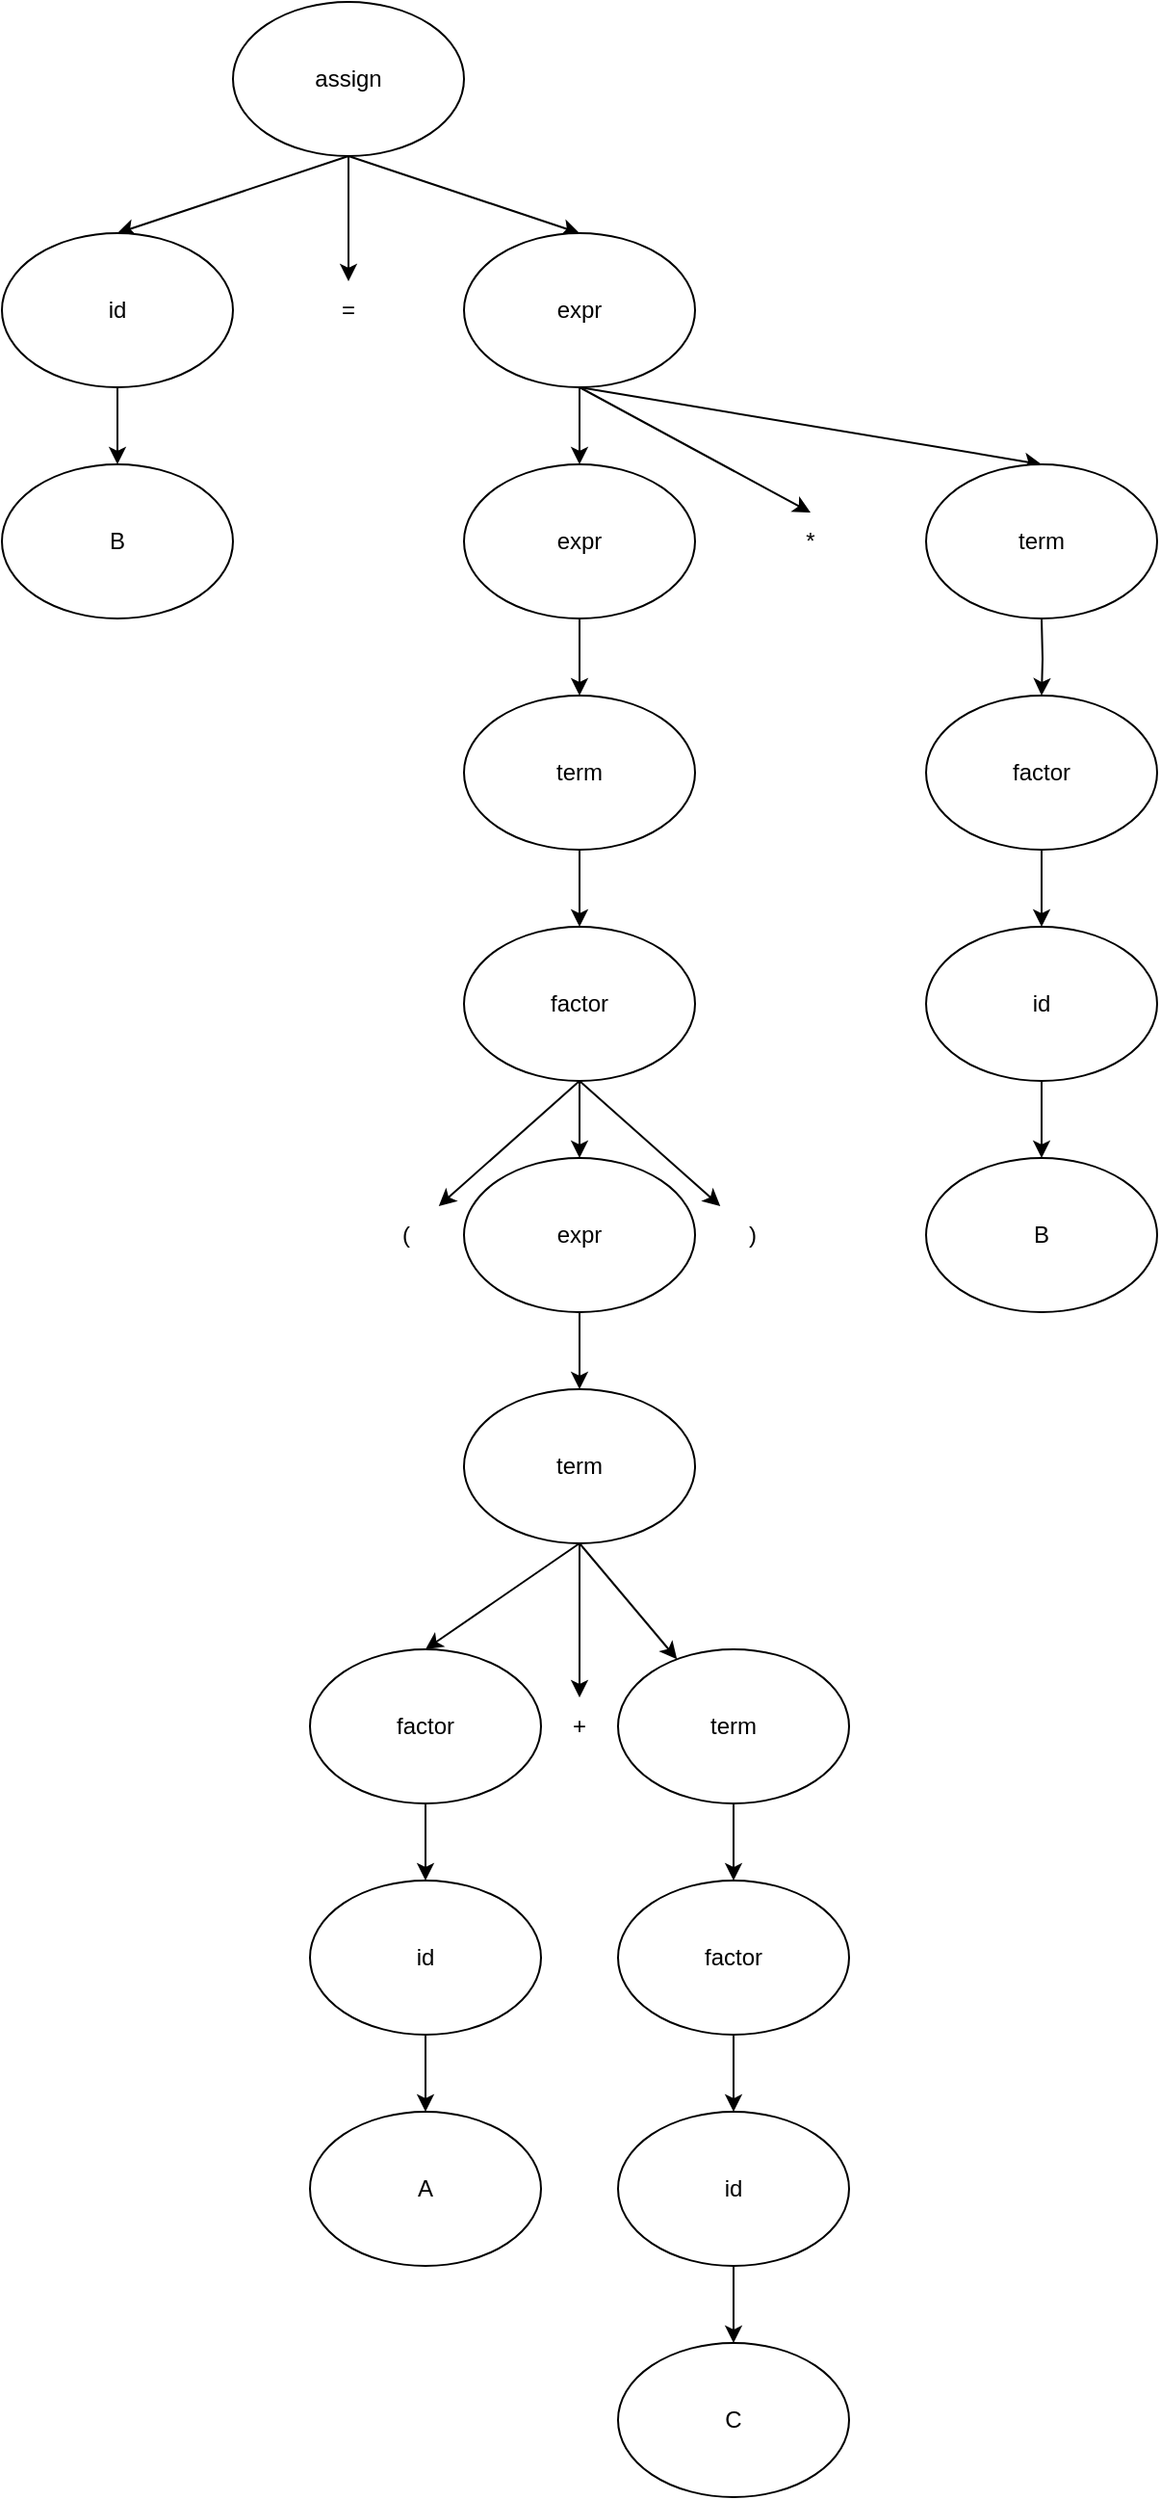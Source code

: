 <mxfile version="21.2.4" type="device">
  <diagram name="Page-1" id="_xwaJTRpMbaUmi0i6WAI">
    <mxGraphModel dx="1229" dy="505" grid="1" gridSize="10" guides="1" tooltips="1" connect="1" arrows="1" fold="1" page="1" pageScale="1" pageWidth="850" pageHeight="1100" math="0" shadow="0">
      <root>
        <mxCell id="0" />
        <mxCell id="1" parent="0" />
        <mxCell id="4VdPuWEmfIqCGyZleYvN-11" style="rounded=0;orthogonalLoop=1;jettySize=auto;html=1;exitX=0.5;exitY=1;exitDx=0;exitDy=0;entryX=0.5;entryY=0;entryDx=0;entryDy=0;" parent="1" source="4VdPuWEmfIqCGyZleYvN-1" target="4VdPuWEmfIqCGyZleYvN-2" edge="1">
          <mxGeometry relative="1" as="geometry" />
        </mxCell>
        <mxCell id="4VdPuWEmfIqCGyZleYvN-12" style="rounded=0;orthogonalLoop=1;jettySize=auto;html=1;exitX=0.5;exitY=1;exitDx=0;exitDy=0;entryX=0.5;entryY=0;entryDx=0;entryDy=0;" parent="1" source="4VdPuWEmfIqCGyZleYvN-1" target="4VdPuWEmfIqCGyZleYvN-3" edge="1">
          <mxGeometry relative="1" as="geometry" />
        </mxCell>
        <mxCell id="95rR9kIcngpdiVUw07pA-1" style="rounded=0;orthogonalLoop=1;jettySize=auto;html=1;exitX=0.5;exitY=1;exitDx=0;exitDy=0;entryX=0.5;entryY=0;entryDx=0;entryDy=0;" parent="1" source="4VdPuWEmfIqCGyZleYvN-1" target="4VdPuWEmfIqCGyZleYvN-5" edge="1">
          <mxGeometry relative="1" as="geometry" />
        </mxCell>
        <mxCell id="4VdPuWEmfIqCGyZleYvN-1" value="assign" style="ellipse;whiteSpace=wrap;html=1;" parent="1" vertex="1">
          <mxGeometry x="360" width="120" height="80" as="geometry" />
        </mxCell>
        <mxCell id="4VdPuWEmfIqCGyZleYvN-13" style="rounded=0;orthogonalLoop=1;jettySize=auto;html=1;exitX=0.5;exitY=1;exitDx=0;exitDy=0;entryX=0.5;entryY=0;entryDx=0;entryDy=0;" parent="1" source="4VdPuWEmfIqCGyZleYvN-2" target="4VdPuWEmfIqCGyZleYvN-6" edge="1">
          <mxGeometry relative="1" as="geometry" />
        </mxCell>
        <mxCell id="4VdPuWEmfIqCGyZleYvN-2" value="id" style="ellipse;whiteSpace=wrap;html=1;" parent="1" vertex="1">
          <mxGeometry x="240" y="120" width="120" height="80" as="geometry" />
        </mxCell>
        <mxCell id="4VdPuWEmfIqCGyZleYvN-14" style="rounded=0;orthogonalLoop=1;jettySize=auto;html=1;exitX=0.5;exitY=1;exitDx=0;exitDy=0;entryX=0.5;entryY=0;entryDx=0;entryDy=0;" parent="1" source="4VdPuWEmfIqCGyZleYvN-3" target="4VdPuWEmfIqCGyZleYvN-8" edge="1">
          <mxGeometry relative="1" as="geometry" />
        </mxCell>
        <mxCell id="4VdPuWEmfIqCGyZleYvN-15" style="rounded=0;orthogonalLoop=1;jettySize=auto;html=1;exitX=0.5;exitY=1;exitDx=0;exitDy=0;entryX=0.5;entryY=0;entryDx=0;entryDy=0;" parent="1" source="4VdPuWEmfIqCGyZleYvN-3" target="4VdPuWEmfIqCGyZleYvN-9" edge="1">
          <mxGeometry relative="1" as="geometry" />
        </mxCell>
        <mxCell id="95rR9kIcngpdiVUw07pA-2" style="rounded=0;orthogonalLoop=1;jettySize=auto;html=1;exitX=0.5;exitY=1;exitDx=0;exitDy=0;entryX=0.5;entryY=0;entryDx=0;entryDy=0;" parent="1" source="4VdPuWEmfIqCGyZleYvN-3" target="4VdPuWEmfIqCGyZleYvN-10" edge="1">
          <mxGeometry relative="1" as="geometry" />
        </mxCell>
        <mxCell id="4VdPuWEmfIqCGyZleYvN-3" value="expr" style="ellipse;whiteSpace=wrap;html=1;" parent="1" vertex="1">
          <mxGeometry x="480" y="120" width="120" height="80" as="geometry" />
        </mxCell>
        <mxCell id="4VdPuWEmfIqCGyZleYvN-5" value="=" style="text;html=1;strokeColor=none;fillColor=none;align=center;verticalAlign=middle;whiteSpace=wrap;rounded=0;" parent="1" vertex="1">
          <mxGeometry x="390" y="145" width="60" height="30" as="geometry" />
        </mxCell>
        <mxCell id="4VdPuWEmfIqCGyZleYvN-6" value="B" style="ellipse;whiteSpace=wrap;html=1;" parent="1" vertex="1">
          <mxGeometry x="240" y="240" width="120" height="80" as="geometry" />
        </mxCell>
        <mxCell id="4VdPuWEmfIqCGyZleYvN-22" style="edgeStyle=orthogonalEdgeStyle;rounded=0;orthogonalLoop=1;jettySize=auto;html=1;exitX=0.5;exitY=1;exitDx=0;exitDy=0;entryX=0.5;entryY=0;entryDx=0;entryDy=0;" parent="1" source="4VdPuWEmfIqCGyZleYvN-8" target="4VdPuWEmfIqCGyZleYvN-16" edge="1">
          <mxGeometry relative="1" as="geometry" />
        </mxCell>
        <mxCell id="4VdPuWEmfIqCGyZleYvN-8" value="expr" style="ellipse;whiteSpace=wrap;html=1;" parent="1" vertex="1">
          <mxGeometry x="480" y="240" width="120" height="80" as="geometry" />
        </mxCell>
        <mxCell id="4VdPuWEmfIqCGyZleYvN-9" value="term" style="ellipse;whiteSpace=wrap;html=1;" parent="1" vertex="1">
          <mxGeometry x="720" y="240" width="120" height="80" as="geometry" />
        </mxCell>
        <mxCell id="4VdPuWEmfIqCGyZleYvN-10" value="*" style="text;html=1;strokeColor=none;fillColor=none;align=center;verticalAlign=middle;whiteSpace=wrap;rounded=0;" parent="1" vertex="1">
          <mxGeometry x="630" y="265" width="60" height="30" as="geometry" />
        </mxCell>
        <mxCell id="4VdPuWEmfIqCGyZleYvN-23" style="edgeStyle=orthogonalEdgeStyle;rounded=0;orthogonalLoop=1;jettySize=auto;html=1;exitX=0.5;exitY=1;exitDx=0;exitDy=0;entryX=0.5;entryY=0;entryDx=0;entryDy=0;" parent="1" source="4VdPuWEmfIqCGyZleYvN-16" target="4VdPuWEmfIqCGyZleYvN-17" edge="1">
          <mxGeometry relative="1" as="geometry" />
        </mxCell>
        <mxCell id="4VdPuWEmfIqCGyZleYvN-16" value="term" style="ellipse;whiteSpace=wrap;html=1;" parent="1" vertex="1">
          <mxGeometry x="480" y="360" width="120" height="80" as="geometry" />
        </mxCell>
        <mxCell id="4VdPuWEmfIqCGyZleYvN-24" style="edgeStyle=orthogonalEdgeStyle;rounded=0;orthogonalLoop=1;jettySize=auto;html=1;exitX=0.5;exitY=1;exitDx=0;exitDy=0;entryX=0.5;entryY=0;entryDx=0;entryDy=0;" parent="1" source="4VdPuWEmfIqCGyZleYvN-17" target="4VdPuWEmfIqCGyZleYvN-18" edge="1">
          <mxGeometry relative="1" as="geometry" />
        </mxCell>
        <mxCell id="olXgmp2s7FZ5OCbK55xR-3" style="rounded=0;orthogonalLoop=1;jettySize=auto;html=1;exitX=0.5;exitY=1;exitDx=0;exitDy=0;" edge="1" parent="1" source="4VdPuWEmfIqCGyZleYvN-17" target="4VdPuWEmfIqCGyZleYvN-20">
          <mxGeometry relative="1" as="geometry" />
        </mxCell>
        <mxCell id="olXgmp2s7FZ5OCbK55xR-4" style="rounded=0;orthogonalLoop=1;jettySize=auto;html=1;exitX=0.5;exitY=1;exitDx=0;exitDy=0;" edge="1" parent="1" source="4VdPuWEmfIqCGyZleYvN-17" target="4VdPuWEmfIqCGyZleYvN-21">
          <mxGeometry relative="1" as="geometry" />
        </mxCell>
        <mxCell id="4VdPuWEmfIqCGyZleYvN-17" value="factor" style="ellipse;whiteSpace=wrap;html=1;" parent="1" vertex="1">
          <mxGeometry x="480" y="480" width="120" height="80" as="geometry" />
        </mxCell>
        <mxCell id="4VdPuWEmfIqCGyZleYvN-44" style="edgeStyle=orthogonalEdgeStyle;rounded=0;orthogonalLoop=1;jettySize=auto;html=1;exitX=0.5;exitY=1;exitDx=0;exitDy=0;entryX=0.5;entryY=0;entryDx=0;entryDy=0;" parent="1" source="4VdPuWEmfIqCGyZleYvN-18" target="4VdPuWEmfIqCGyZleYvN-25" edge="1">
          <mxGeometry relative="1" as="geometry" />
        </mxCell>
        <mxCell id="4VdPuWEmfIqCGyZleYvN-18" value="expr" style="ellipse;whiteSpace=wrap;html=1;" parent="1" vertex="1">
          <mxGeometry x="480" y="600" width="120" height="80" as="geometry" />
        </mxCell>
        <mxCell id="4VdPuWEmfIqCGyZleYvN-20" value="(" style="text;html=1;strokeColor=none;fillColor=none;align=center;verticalAlign=middle;whiteSpace=wrap;rounded=0;" parent="1" vertex="1">
          <mxGeometry x="420" y="625" width="60" height="30" as="geometry" />
        </mxCell>
        <mxCell id="4VdPuWEmfIqCGyZleYvN-21" value=")" style="text;html=1;strokeColor=none;fillColor=none;align=center;verticalAlign=middle;whiteSpace=wrap;rounded=0;" parent="1" vertex="1">
          <mxGeometry x="600" y="625" width="60" height="30" as="geometry" />
        </mxCell>
        <mxCell id="4VdPuWEmfIqCGyZleYvN-45" style="rounded=0;orthogonalLoop=1;jettySize=auto;html=1;exitX=0.5;exitY=1;exitDx=0;exitDy=0;" parent="1" source="4VdPuWEmfIqCGyZleYvN-25" target="4VdPuWEmfIqCGyZleYvN-28" edge="1">
          <mxGeometry relative="1" as="geometry" />
        </mxCell>
        <mxCell id="4VdPuWEmfIqCGyZleYvN-46" style="rounded=0;orthogonalLoop=1;jettySize=auto;html=1;exitX=0.5;exitY=1;exitDx=0;exitDy=0;entryX=0.5;entryY=0;entryDx=0;entryDy=0;" parent="1" source="4VdPuWEmfIqCGyZleYvN-25" target="4VdPuWEmfIqCGyZleYvN-31" edge="1">
          <mxGeometry relative="1" as="geometry" />
        </mxCell>
        <mxCell id="olXgmp2s7FZ5OCbK55xR-5" style="rounded=0;orthogonalLoop=1;jettySize=auto;html=1;exitX=0.5;exitY=1;exitDx=0;exitDy=0;entryX=0.5;entryY=0;entryDx=0;entryDy=0;" edge="1" parent="1" source="4VdPuWEmfIqCGyZleYvN-25" target="4VdPuWEmfIqCGyZleYvN-32">
          <mxGeometry relative="1" as="geometry" />
        </mxCell>
        <mxCell id="4VdPuWEmfIqCGyZleYvN-25" value="term" style="ellipse;whiteSpace=wrap;html=1;" parent="1" vertex="1">
          <mxGeometry x="480" y="720" width="120" height="80" as="geometry" />
        </mxCell>
        <mxCell id="4VdPuWEmfIqCGyZleYvN-48" value="" style="edgeStyle=orthogonalEdgeStyle;rounded=0;orthogonalLoop=1;jettySize=auto;html=1;" parent="1" source="4VdPuWEmfIqCGyZleYvN-28" target="4VdPuWEmfIqCGyZleYvN-33" edge="1">
          <mxGeometry relative="1" as="geometry" />
        </mxCell>
        <mxCell id="4VdPuWEmfIqCGyZleYvN-28" value="term" style="ellipse;whiteSpace=wrap;html=1;" parent="1" vertex="1">
          <mxGeometry x="560" y="855" width="120" height="80" as="geometry" />
        </mxCell>
        <mxCell id="4VdPuWEmfIqCGyZleYvN-29" value="(" style="text;html=1;strokeColor=none;fillColor=none;align=center;verticalAlign=middle;whiteSpace=wrap;rounded=0;" parent="1" vertex="1">
          <mxGeometry x="430" y="855" width="60" height="30" as="geometry" />
        </mxCell>
        <mxCell id="4VdPuWEmfIqCGyZleYvN-47" value="" style="edgeStyle=orthogonalEdgeStyle;rounded=0;orthogonalLoop=1;jettySize=auto;html=1;" parent="1" source="4VdPuWEmfIqCGyZleYvN-31" target="4VdPuWEmfIqCGyZleYvN-36" edge="1">
          <mxGeometry relative="1" as="geometry" />
        </mxCell>
        <mxCell id="4VdPuWEmfIqCGyZleYvN-31" value="factor" style="ellipse;whiteSpace=wrap;html=1;" parent="1" vertex="1">
          <mxGeometry x="400" y="855" width="120" height="80" as="geometry" />
        </mxCell>
        <mxCell id="4VdPuWEmfIqCGyZleYvN-32" value="+" style="text;html=1;strokeColor=none;fillColor=none;align=center;verticalAlign=middle;whiteSpace=wrap;rounded=0;" parent="1" vertex="1">
          <mxGeometry x="510" y="880" width="60" height="30" as="geometry" />
        </mxCell>
        <mxCell id="4VdPuWEmfIqCGyZleYvN-49" value="" style="edgeStyle=orthogonalEdgeStyle;rounded=0;orthogonalLoop=1;jettySize=auto;html=1;" parent="1" source="4VdPuWEmfIqCGyZleYvN-33" target="4VdPuWEmfIqCGyZleYvN-38" edge="1">
          <mxGeometry relative="1" as="geometry" />
        </mxCell>
        <mxCell id="4VdPuWEmfIqCGyZleYvN-33" value="factor" style="ellipse;whiteSpace=wrap;html=1;" parent="1" vertex="1">
          <mxGeometry x="560" y="975" width="120" height="80" as="geometry" />
        </mxCell>
        <mxCell id="4VdPuWEmfIqCGyZleYvN-34" value="(" style="text;html=1;strokeColor=none;fillColor=none;align=center;verticalAlign=middle;whiteSpace=wrap;rounded=0;" parent="1" vertex="1">
          <mxGeometry x="430" y="975" width="60" height="30" as="geometry" />
        </mxCell>
        <mxCell id="4VdPuWEmfIqCGyZleYvN-51" value="" style="edgeStyle=orthogonalEdgeStyle;rounded=0;orthogonalLoop=1;jettySize=auto;html=1;" parent="1" source="4VdPuWEmfIqCGyZleYvN-36" target="4VdPuWEmfIqCGyZleYvN-41" edge="1">
          <mxGeometry relative="1" as="geometry" />
        </mxCell>
        <mxCell id="4VdPuWEmfIqCGyZleYvN-36" value="id" style="ellipse;whiteSpace=wrap;html=1;" parent="1" vertex="1">
          <mxGeometry x="400" y="975" width="120" height="80" as="geometry" />
        </mxCell>
        <mxCell id="4VdPuWEmfIqCGyZleYvN-50" value="" style="edgeStyle=orthogonalEdgeStyle;rounded=0;orthogonalLoop=1;jettySize=auto;html=1;" parent="1" source="4VdPuWEmfIqCGyZleYvN-38" target="4VdPuWEmfIqCGyZleYvN-43" edge="1">
          <mxGeometry relative="1" as="geometry" />
        </mxCell>
        <mxCell id="4VdPuWEmfIqCGyZleYvN-38" value="id" style="ellipse;whiteSpace=wrap;html=1;" parent="1" vertex="1">
          <mxGeometry x="560" y="1095" width="120" height="80" as="geometry" />
        </mxCell>
        <mxCell id="4VdPuWEmfIqCGyZleYvN-39" value="(" style="text;html=1;strokeColor=none;fillColor=none;align=center;verticalAlign=middle;whiteSpace=wrap;rounded=0;" parent="1" vertex="1">
          <mxGeometry x="430" y="1095" width="60" height="30" as="geometry" />
        </mxCell>
        <mxCell id="4VdPuWEmfIqCGyZleYvN-41" value="A" style="ellipse;whiteSpace=wrap;html=1;" parent="1" vertex="1">
          <mxGeometry x="400" y="1095" width="120" height="80" as="geometry" />
        </mxCell>
        <mxCell id="4VdPuWEmfIqCGyZleYvN-43" value="C" style="ellipse;whiteSpace=wrap;html=1;" parent="1" vertex="1">
          <mxGeometry x="560" y="1215" width="120" height="80" as="geometry" />
        </mxCell>
        <mxCell id="4VdPuWEmfIqCGyZleYvN-52" value="" style="edgeStyle=orthogonalEdgeStyle;rounded=0;orthogonalLoop=1;jettySize=auto;html=1;" parent="1" target="4VdPuWEmfIqCGyZleYvN-54" edge="1">
          <mxGeometry relative="1" as="geometry">
            <mxPoint x="780" y="320" as="sourcePoint" />
          </mxGeometry>
        </mxCell>
        <mxCell id="4VdPuWEmfIqCGyZleYvN-53" value="" style="edgeStyle=orthogonalEdgeStyle;rounded=0;orthogonalLoop=1;jettySize=auto;html=1;" parent="1" source="4VdPuWEmfIqCGyZleYvN-54" target="4VdPuWEmfIqCGyZleYvN-56" edge="1">
          <mxGeometry relative="1" as="geometry" />
        </mxCell>
        <mxCell id="4VdPuWEmfIqCGyZleYvN-54" value="factor" style="ellipse;whiteSpace=wrap;html=1;" parent="1" vertex="1">
          <mxGeometry x="720" y="360" width="120" height="80" as="geometry" />
        </mxCell>
        <mxCell id="4VdPuWEmfIqCGyZleYvN-55" value="" style="rounded=0;orthogonalLoop=1;jettySize=auto;html=1;" parent="1" source="4VdPuWEmfIqCGyZleYvN-56" target="4VdPuWEmfIqCGyZleYvN-57" edge="1">
          <mxGeometry relative="1" as="geometry" />
        </mxCell>
        <mxCell id="4VdPuWEmfIqCGyZleYvN-56" value="id" style="ellipse;whiteSpace=wrap;html=1;" parent="1" vertex="1">
          <mxGeometry x="720" y="480" width="120" height="80" as="geometry" />
        </mxCell>
        <mxCell id="4VdPuWEmfIqCGyZleYvN-57" value="B" style="ellipse;whiteSpace=wrap;html=1;" parent="1" vertex="1">
          <mxGeometry x="720" y="600" width="120" height="80" as="geometry" />
        </mxCell>
      </root>
    </mxGraphModel>
  </diagram>
</mxfile>
